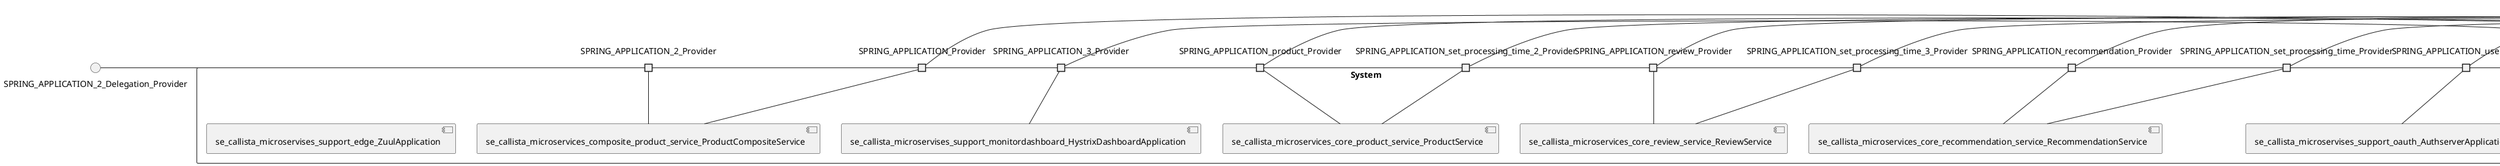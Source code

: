 @startuml
skinparam fixCircleLabelOverlapping true
skinparam componentStyle uml2
() SPRING_APPLICATION_2_Delegation_Provider
() SPRING_APPLICATION_3_Delegation_Provider
() SPRING_APPLICATION_Delegation_Provider
() SPRING_APPLICATION_product_Delegation_Provider
() SPRING_APPLICATION_recommendation_Delegation_Provider
() SPRING_APPLICATION_review_Delegation_Provider
() SPRING_APPLICATION_set_processing_time_2_Delegation_Provider
() SPRING_APPLICATION_set_processing_time_3_Delegation_Provider
() SPRING_APPLICATION_set_processing_time_Delegation_Provider
() SPRING_APPLICATION_user_Delegation_Provider
rectangle System {
[se_callista_microservices_composite_product_service_ProductCompositeService] [[callistaenterprise-blog-microservices.repository#_Yeyw3iR1Ee-Vn8V5oqO-3Q]]
[se_callista_microservices_core_product_service_ProductService] [[callistaenterprise-blog-microservices.repository#_Yeyw3iR1Ee-Vn8V5oqO-3Q]]
[se_callista_microservices_core_recommendation_service_RecommendationService] [[callistaenterprise-blog-microservices.repository#_Yeyw3iR1Ee-Vn8V5oqO-3Q]]
[se_callista_microservices_core_review_service_ReviewService] [[callistaenterprise-blog-microservices.repository#_Yeyw3iR1Ee-Vn8V5oqO-3Q]]
[se_callista_microservises_support_edge_ZuulApplication] [[callistaenterprise-blog-microservices.repository#_Yeyw3iR1Ee-Vn8V5oqO-3Q]]
[se_callista_microservises_support_monitordashboard_HystrixDashboardApplication] [[callistaenterprise-blog-microservices.repository#_Yeyw3iR1Ee-Vn8V5oqO-3Q]]
[se_callista_microservises_support_oauth_AuthserverApplication] [[callistaenterprise-blog-microservices.repository#_Yeyw3iR1Ee-Vn8V5oqO-3Q]]
port SPRING_APPLICATION_2_Provider
SPRING_APPLICATION_2_Delegation_Provider - SPRING_APPLICATION_2_Provider
SPRING_APPLICATION_2_Provider - [se_callista_microservices_composite_product_service_ProductCompositeService]
port SPRING_APPLICATION_3_Provider
SPRING_APPLICATION_3_Delegation_Provider - SPRING_APPLICATION_3_Provider
SPRING_APPLICATION_3_Provider - [se_callista_microservises_support_monitordashboard_HystrixDashboardApplication]
port SPRING_APPLICATION_Provider
SPRING_APPLICATION_Delegation_Provider - SPRING_APPLICATION_Provider
SPRING_APPLICATION_Provider - [se_callista_microservices_composite_product_service_ProductCompositeService]
port SPRING_APPLICATION_product_Provider
SPRING_APPLICATION_product_Delegation_Provider - SPRING_APPLICATION_product_Provider
SPRING_APPLICATION_product_Provider - [se_callista_microservices_core_product_service_ProductService]
port SPRING_APPLICATION_recommendation_Provider
SPRING_APPLICATION_recommendation_Delegation_Provider - SPRING_APPLICATION_recommendation_Provider
SPRING_APPLICATION_recommendation_Provider - [se_callista_microservices_core_recommendation_service_RecommendationService]
port SPRING_APPLICATION_review_Provider
SPRING_APPLICATION_review_Delegation_Provider - SPRING_APPLICATION_review_Provider
SPRING_APPLICATION_review_Provider - [se_callista_microservices_core_review_service_ReviewService]
port SPRING_APPLICATION_set_processing_time_2_Provider
SPRING_APPLICATION_set_processing_time_2_Delegation_Provider - SPRING_APPLICATION_set_processing_time_2_Provider
SPRING_APPLICATION_set_processing_time_2_Provider - [se_callista_microservices_core_product_service_ProductService]
port SPRING_APPLICATION_set_processing_time_3_Provider
SPRING_APPLICATION_set_processing_time_3_Delegation_Provider - SPRING_APPLICATION_set_processing_time_3_Provider
SPRING_APPLICATION_set_processing_time_3_Provider - [se_callista_microservices_core_review_service_ReviewService]
port SPRING_APPLICATION_set_processing_time_Provider
SPRING_APPLICATION_set_processing_time_Delegation_Provider - SPRING_APPLICATION_set_processing_time_Provider
SPRING_APPLICATION_set_processing_time_Provider - [se_callista_microservices_core_recommendation_service_RecommendationService]
port SPRING_APPLICATION_user_Provider
SPRING_APPLICATION_user_Delegation_Provider - SPRING_APPLICATION_user_Provider
SPRING_APPLICATION_user_Provider - [se_callista_microservises_support_oauth_AuthserverApplication]
}

@enduml
